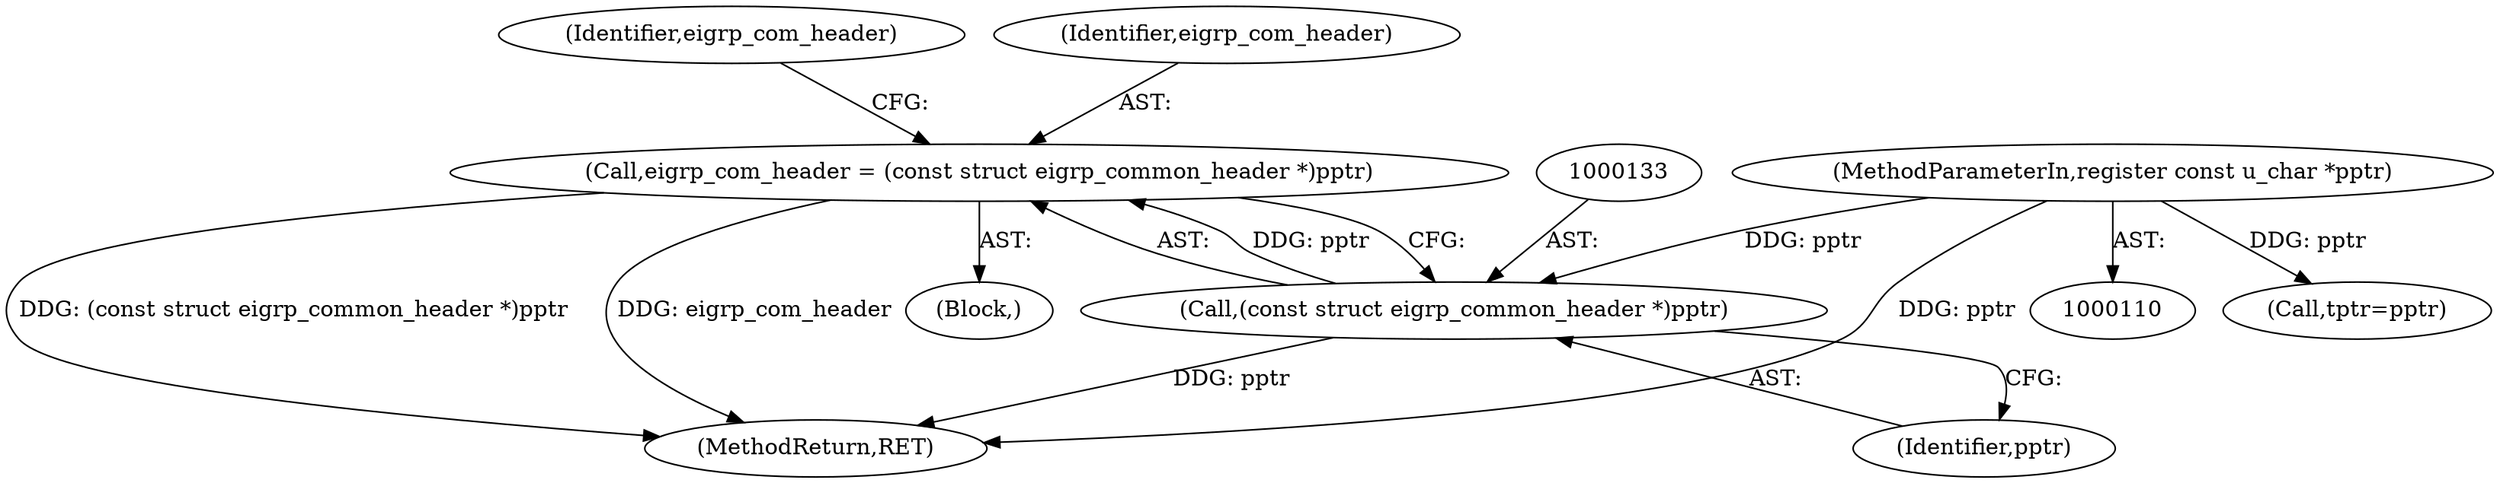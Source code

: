 digraph "0_tcpdump_de981e6070d168b58ec1bb0713ded77ed4ad87f4@pointer" {
"1000130" [label="(Call,eigrp_com_header = (const struct eigrp_common_header *)pptr)"];
"1000132" [label="(Call,(const struct eigrp_common_header *)pptr)"];
"1000112" [label="(MethodParameterIn,register const u_char *pptr)"];
"1001297" [label="(MethodReturn,RET)"];
"1000137" [label="(Identifier,eigrp_com_header)"];
"1000127" [label="(Call,tptr=pptr)"];
"1000134" [label="(Identifier,pptr)"];
"1000131" [label="(Identifier,eigrp_com_header)"];
"1000132" [label="(Call,(const struct eigrp_common_header *)pptr)"];
"1000112" [label="(MethodParameterIn,register const u_char *pptr)"];
"1000114" [label="(Block,)"];
"1000130" [label="(Call,eigrp_com_header = (const struct eigrp_common_header *)pptr)"];
"1000130" -> "1000114"  [label="AST: "];
"1000130" -> "1000132"  [label="CFG: "];
"1000131" -> "1000130"  [label="AST: "];
"1000132" -> "1000130"  [label="AST: "];
"1000137" -> "1000130"  [label="CFG: "];
"1000130" -> "1001297"  [label="DDG: (const struct eigrp_common_header *)pptr"];
"1000130" -> "1001297"  [label="DDG: eigrp_com_header"];
"1000132" -> "1000130"  [label="DDG: pptr"];
"1000132" -> "1000134"  [label="CFG: "];
"1000133" -> "1000132"  [label="AST: "];
"1000134" -> "1000132"  [label="AST: "];
"1000132" -> "1001297"  [label="DDG: pptr"];
"1000112" -> "1000132"  [label="DDG: pptr"];
"1000112" -> "1000110"  [label="AST: "];
"1000112" -> "1001297"  [label="DDG: pptr"];
"1000112" -> "1000127"  [label="DDG: pptr"];
}
